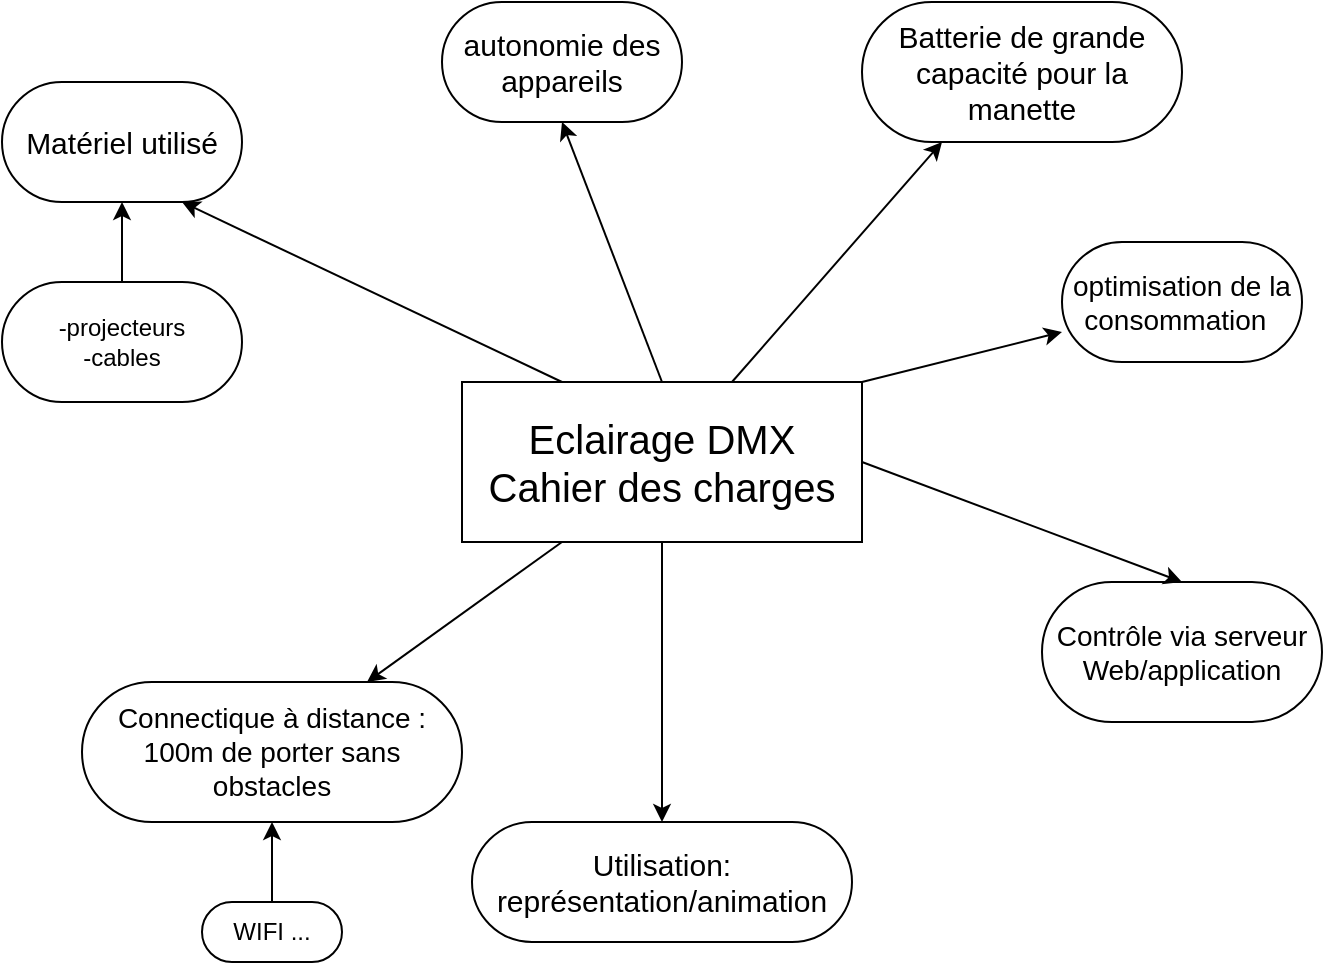 <mxfile version="14.4.4" type="device"><diagram id="r-o7RzhqPvdVm2VwlO1f" name="Page-1"><mxGraphModel dx="1182" dy="764" grid="1" gridSize="10" guides="1" tooltips="1" connect="1" arrows="1" fold="1" page="1" pageScale="1" pageWidth="827" pageHeight="1169" math="0" shadow="0"><root><mxCell id="0"/><mxCell id="1" parent="0"/><mxCell id="3QlPNMKiWhaOsElcDiNy-1" value="&lt;font style=&quot;font-size: 20px&quot;&gt;Eclairage DMX&lt;br&gt;Cahier des charges&lt;br&gt;&lt;/font&gt;" style="rounded=0;whiteSpace=wrap;html=1;" parent="1" vertex="1"><mxGeometry x="300" y="310" width="200" height="80" as="geometry"/></mxCell><mxCell id="3QlPNMKiWhaOsElcDiNy-3" value="&lt;font style=&quot;font-size: 15px&quot;&gt;Matériel utilisé&lt;/font&gt;" style="rounded=1;whiteSpace=wrap;html=1;arcSize=50;" parent="1" vertex="1"><mxGeometry x="70" y="160" width="120" height="60" as="geometry"/></mxCell><mxCell id="3QlPNMKiWhaOsElcDiNy-4" value="" style="endArrow=classic;html=1;entryX=0.75;entryY=1;entryDx=0;entryDy=0;exitX=0.25;exitY=0;exitDx=0;exitDy=0;" parent="1" source="3QlPNMKiWhaOsElcDiNy-1" target="3QlPNMKiWhaOsElcDiNy-3" edge="1"><mxGeometry width="50" height="50" relative="1" as="geometry"><mxPoint x="390" y="490" as="sourcePoint"/><mxPoint x="440" y="440" as="targetPoint"/></mxGeometry></mxCell><mxCell id="3QlPNMKiWhaOsElcDiNy-5" value="&lt;font style=&quot;font-size: 14px&quot;&gt;Connectique à distance : 100m de porter sans obstacles&lt;/font&gt;" style="rounded=1;whiteSpace=wrap;html=1;arcSize=50;" parent="1" vertex="1"><mxGeometry x="110" y="460" width="190" height="70" as="geometry"/></mxCell><mxCell id="3QlPNMKiWhaOsElcDiNy-6" value="" style="endArrow=classic;html=1;entryX=0.75;entryY=0;entryDx=0;entryDy=0;exitX=0.25;exitY=1;exitDx=0;exitDy=0;" parent="1" source="3QlPNMKiWhaOsElcDiNy-1" target="3QlPNMKiWhaOsElcDiNy-5" edge="1"><mxGeometry width="50" height="50" relative="1" as="geometry"><mxPoint x="350" y="460" as="sourcePoint"/><mxPoint x="400" y="410" as="targetPoint"/></mxGeometry></mxCell><mxCell id="3QlPNMKiWhaOsElcDiNy-7" value="WIFI ..." style="rounded=1;whiteSpace=wrap;html=1;arcSize=50;" parent="1" vertex="1"><mxGeometry x="170" y="570" width="70" height="30" as="geometry"/></mxCell><mxCell id="3QlPNMKiWhaOsElcDiNy-8" value="" style="endArrow=classic;html=1;exitX=0.5;exitY=0;exitDx=0;exitDy=0;entryX=0.5;entryY=1;entryDx=0;entryDy=0;" parent="1" source="3QlPNMKiWhaOsElcDiNy-7" target="3QlPNMKiWhaOsElcDiNy-5" edge="1"><mxGeometry width="50" height="50" relative="1" as="geometry"><mxPoint x="190" y="550" as="sourcePoint"/><mxPoint x="205" y="540" as="targetPoint"/></mxGeometry></mxCell><mxCell id="3QlPNMKiWhaOsElcDiNy-9" value="-projecteurs&lt;br&gt;-cables" style="rounded=1;whiteSpace=wrap;html=1;arcSize=50;" parent="1" vertex="1"><mxGeometry x="70" y="260" width="120" height="60" as="geometry"/></mxCell><mxCell id="3QlPNMKiWhaOsElcDiNy-10" value="" style="endArrow=classic;html=1;entryX=0.5;entryY=1;entryDx=0;entryDy=0;exitX=0.5;exitY=0;exitDx=0;exitDy=0;" parent="1" source="3QlPNMKiWhaOsElcDiNy-9" target="3QlPNMKiWhaOsElcDiNy-3" edge="1"><mxGeometry width="50" height="50" relative="1" as="geometry"><mxPoint x="270" y="450" as="sourcePoint"/><mxPoint x="320" y="400" as="targetPoint"/></mxGeometry></mxCell><mxCell id="3QlPNMKiWhaOsElcDiNy-11" value="&lt;font style=&quot;font-size: 15px&quot;&gt;autonomie des appareils&lt;/font&gt;" style="rounded=1;whiteSpace=wrap;html=1;arcSize=50;" parent="1" vertex="1"><mxGeometry x="290" y="120" width="120" height="60" as="geometry"/></mxCell><mxCell id="3QlPNMKiWhaOsElcDiNy-12" value="" style="endArrow=classic;html=1;entryX=0.5;entryY=1;entryDx=0;entryDy=0;exitX=0.5;exitY=0;exitDx=0;exitDy=0;" parent="1" source="3QlPNMKiWhaOsElcDiNy-1" target="3QlPNMKiWhaOsElcDiNy-11" edge="1"><mxGeometry width="50" height="50" relative="1" as="geometry"><mxPoint x="270" y="440" as="sourcePoint"/><mxPoint x="320" y="390" as="targetPoint"/></mxGeometry></mxCell><mxCell id="3QlPNMKiWhaOsElcDiNy-13" value="&lt;font style=&quot;font-size: 14px&quot;&gt;optimisation de la consommation&lt;/font&gt;&amp;nbsp;&amp;nbsp;" style="rounded=1;whiteSpace=wrap;html=1;arcSize=50;" parent="1" vertex="1"><mxGeometry x="600" y="240" width="120" height="60" as="geometry"/></mxCell><mxCell id="3QlPNMKiWhaOsElcDiNy-17" value="" style="endArrow=classic;html=1;entryX=0;entryY=0.75;entryDx=0;entryDy=0;exitX=1;exitY=0;exitDx=0;exitDy=0;" parent="1" source="3QlPNMKiWhaOsElcDiNy-1" target="3QlPNMKiWhaOsElcDiNy-13" edge="1"><mxGeometry width="50" height="50" relative="1" as="geometry"><mxPoint x="270" y="330" as="sourcePoint"/><mxPoint x="320" y="280" as="targetPoint"/></mxGeometry></mxCell><mxCell id="3QlPNMKiWhaOsElcDiNy-18" value="&lt;font style=&quot;font-size: 15px&quot;&gt;Utilisation: représentation/animation&lt;/font&gt;" style="rounded=1;whiteSpace=wrap;html=1;arcSize=50;" parent="1" vertex="1"><mxGeometry x="305" y="530" width="190" height="60" as="geometry"/></mxCell><mxCell id="3QlPNMKiWhaOsElcDiNy-21" value="" style="endArrow=classic;html=1;entryX=0.5;entryY=0;entryDx=0;entryDy=0;" parent="1" source="3QlPNMKiWhaOsElcDiNy-1" target="3QlPNMKiWhaOsElcDiNy-18" edge="1"><mxGeometry width="50" height="50" relative="1" as="geometry"><mxPoint x="270" y="320" as="sourcePoint"/><mxPoint x="405" y="530" as="targetPoint"/></mxGeometry></mxCell><mxCell id="3QlPNMKiWhaOsElcDiNy-24" value="&lt;font style=&quot;font-size: 14px&quot;&gt;Contrôle via serveur Web/application&lt;/font&gt;" style="rounded=1;whiteSpace=wrap;html=1;arcSize=50;" parent="1" vertex="1"><mxGeometry x="590" y="410" width="140" height="70" as="geometry"/></mxCell><mxCell id="3QlPNMKiWhaOsElcDiNy-27" value="" style="endArrow=classic;html=1;entryX=0.5;entryY=0;entryDx=0;entryDy=0;exitX=1;exitY=0.5;exitDx=0;exitDy=0;" parent="1" source="3QlPNMKiWhaOsElcDiNy-1" target="3QlPNMKiWhaOsElcDiNy-24" edge="1"><mxGeometry width="50" height="50" relative="1" as="geometry"><mxPoint x="270" y="400" as="sourcePoint"/><mxPoint x="320" y="350" as="targetPoint"/></mxGeometry></mxCell><mxCell id="BPS-Y-19pgSykG0KCHlH-1" value="&lt;font style=&quot;font-size: 15px&quot;&gt;Batterie de grande capacité pour la manette&lt;/font&gt;" style="rounded=1;whiteSpace=wrap;html=1;arcSize=50;" vertex="1" parent="1"><mxGeometry x="500" y="120" width="160" height="70" as="geometry"/></mxCell><mxCell id="BPS-Y-19pgSykG0KCHlH-2" value="" style="endArrow=classic;html=1;entryX=0.25;entryY=1;entryDx=0;entryDy=0;" edge="1" parent="1" source="3QlPNMKiWhaOsElcDiNy-1" target="BPS-Y-19pgSykG0KCHlH-1"><mxGeometry width="50" height="50" relative="1" as="geometry"><mxPoint x="390" y="400" as="sourcePoint"/><mxPoint x="440" y="350" as="targetPoint"/></mxGeometry></mxCell></root></mxGraphModel></diagram></mxfile>